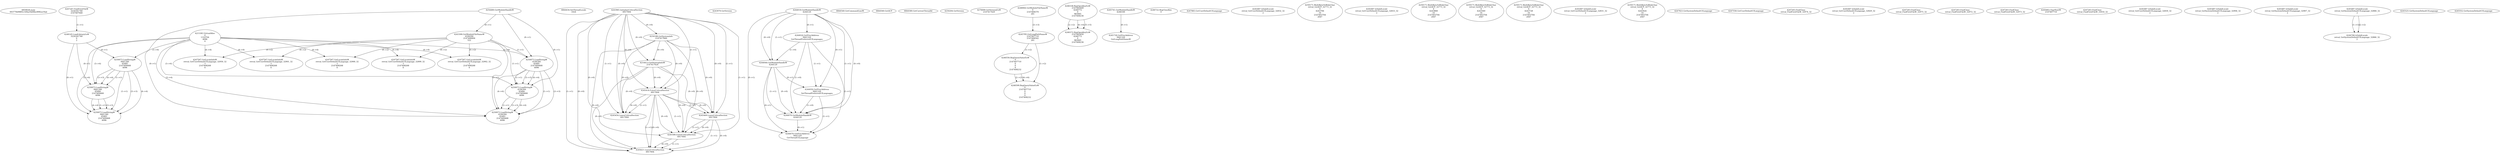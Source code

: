 // Global SCDG with merge call
digraph {
	0 [label="6850628.main
003778d9885c149a25b06bc8982a19ab"]
	1 [label="4254480.GetModuleHandleW
0"]
	2 [label="6844434.SetThreadLocale
1024"]
	3 [label="4243965.InitializeCriticalSection
6917004"]
	4 [label="4243979.GetVersion
"]
	5 [label="4244018.GetModuleHandleW
4244120"]
	6 [label="4244024.GetProcAddress
9441320
GetThreadPreferredUILanguages"]
	5 -> 6 [label="(0-->1)"]
	7 [label="4244044.GetModuleHandleW
4244120"]
	5 -> 7 [label="(1-->1)"]
	5 -> 7 [label="(0-->0)"]
	6 -> 7 [label="(1-->0)"]
	8 [label="4244050.GetProcAddress
9441320
SetThreadPreferredUILanguages"]
	5 -> 8 [label="(0-->1)"]
	6 -> 8 [label="(1-->1)"]
	7 -> 8 [label="(0-->1)"]
	9 [label="4244070.GetModuleHandleW
4244120"]
	5 -> 9 [label="(1-->1)"]
	7 -> 9 [label="(1-->1)"]
	5 -> 9 [label="(0-->0)"]
	6 -> 9 [label="(1-->0)"]
	7 -> 9 [label="(0-->0)"]
	8 -> 9 [label="(1-->0)"]
	10 [label="4244076.GetProcAddress
9441320
GetThreadUILanguage"]
	5 -> 10 [label="(0-->1)"]
	6 -> 10 [label="(1-->1)"]
	7 -> 10 [label="(0-->1)"]
	8 -> 10 [label="(1-->1)"]
	9 -> 10 [label="(0-->1)"]
	11 [label="4250188.GetSystemInfo
2147417660"]
	3 -> 11 [label="(0-->0)"]
	12 [label="6844540.GetCommandLineW
"]
	13 [label="4214413.GetStartupInfoW
2147417624"]
	3 -> 13 [label="(0-->0)"]
	11 -> 13 [label="(0-->0)"]
	14 [label="6844560.GetACP
"]
	15 [label="6844580.GetCurrentThreadId
"]
	16 [label="4250204.GetVersion
"]
	17 [label="4276690.GetVersionExW
2147417420"]
	18 [label="4243306.GetModuleFileNameW
4194304
2147408904
522"]
	1 -> 18 [label="(0-->1)"]
	19 [label="4248064.GetModuleFileNameW
0
2147408370
261"]
	20 [label="4215383.VirtualAlloc
0
1310704
4096
4"]
	21 [label="4246338.RegOpenKeyExW
2147483649
4246772
0
983065
2147408236"]
	22 [label="4246372.RegOpenKeyExW
2147483650
4246772
0
983065
2147408236"]
	21 -> 22 [label="(2-->2)"]
	21 -> 22 [label="(4-->4)"]
	21 -> 22 [label="(5-->5)"]
	23 [label="4245741.GetModuleHandleW
4246160"]
	24 [label="4245758.GetProcAddress
9441320
GetLongPathNameW"]
	23 -> 24 [label="(0-->1)"]
	25 [label="4245785.GetLongPathNameW
2147407710
2147406542
261"]
	19 -> 25 [label="(3-->3)"]
	26 [label="4246556.RegQueryValueExW
0
2147407710
0
0
0
2147408232"]
	25 -> 26 [label="(1-->2)"]
	27 [label="4246599.RegQueryValueExW
0
2147407710
0
0
0
2147408232"]
	25 -> 27 [label="(1-->2)"]
	26 -> 27 [label="(2-->2)"]
	26 -> 27 [label="(6-->6)"]
	28 [label="4246722.RegCloseKey
0"]
	29 [label="4247883.GetUserDefaultUILanguage
"]
	30 [label="4245418.EnterCriticalSection
6917004"]
	3 -> 30 [label="(1-->1)"]
	3 -> 30 [label="(0-->0)"]
	11 -> 30 [label="(0-->0)"]
	13 -> 30 [label="(0-->0)"]
	31 [label="4245469.LeaveCriticalSection
6917004"]
	3 -> 31 [label="(1-->1)"]
	30 -> 31 [label="(1-->1)"]
	3 -> 31 [label="(0-->0)"]
	11 -> 31 [label="(0-->0)"]
	13 -> 31 [label="(0-->0)"]
	30 -> 31 [label="(0-->0)"]
	32 [label="4245487.IsValidLocale
retval_GetUserDefaultUILanguage_32832_32
2"]
	33 [label="4250171.MultiByteToWideChar
retval_GetACP_32773_32
0
4243784
10
2147403704
2047"]
	34 [label="4245487.IsValidLocale
retval_GetUserDefaultUILanguage_32833_32
2"]
	35 [label="4250171.MultiByteToWideChar
retval_GetACP_32773_32
0
4243868
10
2147403704
2047"]
	36 [label="4250171.MultiByteToWideChar
retval_GetACP_32773_32
0
4243560
16
2147403704
2047"]
	37 [label="4250171.MultiByteToWideChar
retval_GetACP_32773_32
0
4243728
16
2147403704
2047"]
	38 [label="4245487.IsValidLocale
retval_GetUserDefaultUILanguage_32831_32
2"]
	39 [label="4250171.MultiByteToWideChar
retval_GetACP_32773_32
0
4243924
10
2147403704
2047"]
	40 [label="4245454.LeaveCriticalSection
6917004"]
	3 -> 40 [label="(1-->1)"]
	30 -> 40 [label="(1-->1)"]
	3 -> 40 [label="(0-->0)"]
	11 -> 40 [label="(0-->0)"]
	13 -> 40 [label="(0-->0)"]
	30 -> 40 [label="(0-->0)"]
	41 [label="4247923.GetSystemDefaultUILanguage
"]
	42 [label="4247558.GetUserDefaultUILanguage
"]
	43 [label="4247567.GetLocaleInfoW
retval_GetUserDefaultUILanguage_32901_32
3
2147408268
4"]
	18 -> 43 [label="(0-->2)"]
	20 -> 43 [label="(4-->4)"]
	44 [label="4247247.FindFirstFileW
3224341740
2147407640"]
	45 [label="4247263.FindClose
retval_FindFirstFileW_32974_32"]
	46 [label="4248145.LoadLibraryExW
3224341740
0
2"]
	44 -> 46 [label="(1-->1)"]
	47 [label="4250073.LoadStringW
9441340
65485
2147409468
4096"]
	46 -> 47 [label="(0-->1)"]
	20 -> 47 [label="(3-->4)"]
	48 [label="4245487.IsValidLocale
retval_GetUserDefaultUILanguage_32829_32
2"]
	49 [label="4245580.EnterCriticalSection
6917004"]
	3 -> 49 [label="(1-->1)"]
	30 -> 49 [label="(1-->1)"]
	31 -> 49 [label="(1-->1)"]
	3 -> 49 [label="(0-->0)"]
	11 -> 49 [label="(0-->0)"]
	13 -> 49 [label="(0-->0)"]
	30 -> 49 [label="(0-->0)"]
	31 -> 49 [label="(0-->0)"]
	50 [label="4245621.LeaveCriticalSection
6917004"]
	3 -> 50 [label="(1-->1)"]
	30 -> 50 [label="(1-->1)"]
	31 -> 50 [label="(1-->1)"]
	49 -> 50 [label="(1-->1)"]
	3 -> 50 [label="(0-->0)"]
	11 -> 50 [label="(0-->0)"]
	13 -> 50 [label="(0-->0)"]
	30 -> 50 [label="(0-->0)"]
	31 -> 50 [label="(0-->0)"]
	49 -> 50 [label="(0-->0)"]
	51 [label="4247567.GetLocaleInfoW
retval_GetUserDefaultUILanguage_32902_32
3
2147408268
4"]
	18 -> 51 [label="(0-->2)"]
	20 -> 51 [label="(4-->4)"]
	52 [label="4247263.FindClose
retval_FindFirstFileW_32975_32"]
	53 [label="4247567.GetLocaleInfoW
retval_GetUserDefaultUILanguage_32899_32
3
2147408268
4"]
	18 -> 53 [label="(0-->2)"]
	20 -> 53 [label="(4-->4)"]
	54 [label="4247263.FindClose
retval_FindFirstFileW_32972_32"]
	55 [label="4247567.GetLocaleInfoW
retval_GetUserDefaultUILanguage_32900_32
3
2147408268
4"]
	18 -> 55 [label="(0-->2)"]
	20 -> 55 [label="(4-->4)"]
	56 [label="4247263.FindClose
retval_FindFirstFileW_32973_32"]
	57 [label="4245683.CharNextW
2147407716"]
	58 [label="4247567.GetLocaleInfoW
retval_GetUserDefaultUILanguage_32950_32
3
2147408268
4"]
	18 -> 58 [label="(0-->2)"]
	20 -> 58 [label="(4-->4)"]
	59 [label="4247263.FindClose
retval_FindFirstFileW_33016_32"]
	60 [label="4250073.LoadStringW
4194304
65485
2147409468
4096"]
	1 -> 60 [label="(0-->1)"]
	18 -> 60 [label="(1-->1)"]
	20 -> 60 [label="(3-->4)"]
	61 [label="4250073.LoadStringW
4194304
65484
2147409468
4096"]
	1 -> 61 [label="(0-->1)"]
	18 -> 61 [label="(1-->1)"]
	60 -> 61 [label="(1-->1)"]
	60 -> 61 [label="(3-->3)"]
	20 -> 61 [label="(3-->4)"]
	60 -> 61 [label="(4-->4)"]
	62 [label="4250073.LoadStringW
9441340
65484
2147409468
4096"]
	46 -> 62 [label="(0-->1)"]
	47 -> 62 [label="(1-->1)"]
	47 -> 62 [label="(3-->3)"]
	20 -> 62 [label="(3-->4)"]
	47 -> 62 [label="(4-->4)"]
	63 [label="4245487.IsValidLocale
retval_GetUserDefaultUILanguage_32830_32
2"]
	64 [label="4250073.LoadStringW
9441340
65483
2147409468
4096"]
	46 -> 64 [label="(0-->1)"]
	47 -> 64 [label="(1-->1)"]
	62 -> 64 [label="(1-->1)"]
	47 -> 64 [label="(3-->3)"]
	62 -> 64 [label="(3-->3)"]
	20 -> 64 [label="(3-->4)"]
	47 -> 64 [label="(4-->4)"]
	62 -> 64 [label="(4-->4)"]
	65 [label="4245487.IsValidLocale
retval_GetSystemDefaultUILanguage_32904_32
2"]
	66 [label="4245487.IsValidLocale
retval_GetSystemDefaultUILanguage_32907_32
2"]
	67 [label="4245487.IsValidLocale
retval_GetSystemDefaultUILanguage_32866_32
2"]
	68 [label="4244766.IsValidLocale
retval_GetSystemDefaultUILanguage_32866_32
2"]
	67 -> 68 [label="(1-->1)"]
	67 -> 68 [label="(2-->2)"]
	69 [label="4245525.GetSystemDefaultUILanguage
"]
	70 [label="4245552.GetSystemDefaultUILanguage
"]
	71 [label="4250073.LoadStringW
4194304
65483
2147409468
4096"]
	1 -> 71 [label="(0-->1)"]
	18 -> 71 [label="(1-->1)"]
	60 -> 71 [label="(1-->1)"]
	61 -> 71 [label="(1-->1)"]
	60 -> 71 [label="(3-->3)"]
	61 -> 71 [label="(3-->3)"]
	20 -> 71 [label="(3-->4)"]
	60 -> 71 [label="(4-->4)"]
	61 -> 71 [label="(4-->4)"]
}
